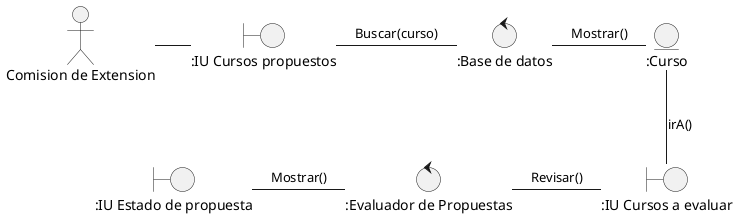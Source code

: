 @startuml analisisClaseDiagramaUC14

actor  "Comision de Extension" as Comision
boundary ":IU Cursos propuestos" as Propuesta
control ":Base de datos" as Controlador
entity ":Curso" as Curso
boundary ":IU Cursos a evaluar" as Formulario
control ":Evaluador de Propuestas" as Revision
boundary ":IU Estado de propuesta" as Estado
Comision -r- Propuesta
Propuesta -r- Controlador: Buscar(curso) 
Controlador -r- Curso: Mostrar()
Curso -d- Formulario: irA()
Formulario -l- Revision : Revisar()
Revision -l- Estado: Mostrar()

@enduml